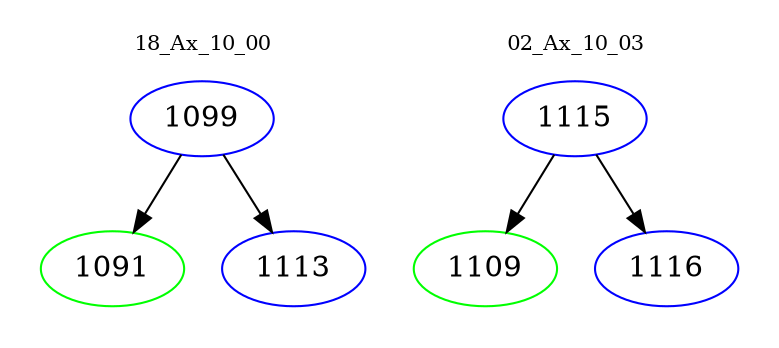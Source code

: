 digraph{
subgraph cluster_0 {
color = white
label = "18_Ax_10_00";
fontsize=10;
T0_1099 [label="1099", color="blue"]
T0_1099 -> T0_1091 [color="black"]
T0_1091 [label="1091", color="green"]
T0_1099 -> T0_1113 [color="black"]
T0_1113 [label="1113", color="blue"]
}
subgraph cluster_1 {
color = white
label = "02_Ax_10_03";
fontsize=10;
T1_1115 [label="1115", color="blue"]
T1_1115 -> T1_1109 [color="black"]
T1_1109 [label="1109", color="green"]
T1_1115 -> T1_1116 [color="black"]
T1_1116 [label="1116", color="blue"]
}
}
